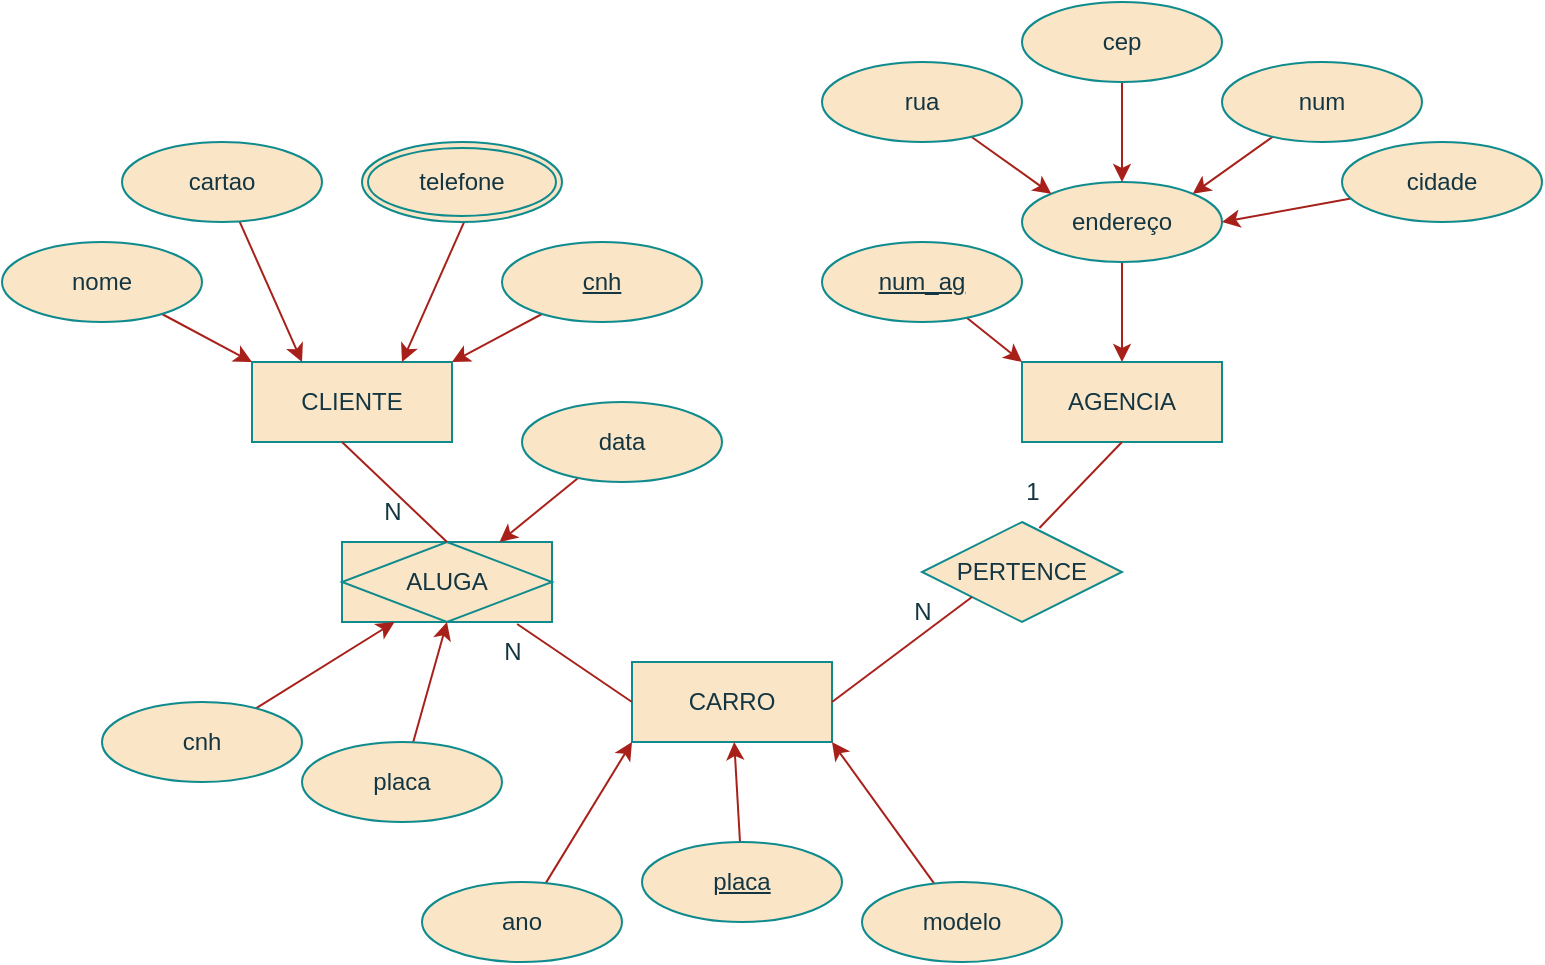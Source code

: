 <mxfile version="22.1.0" type="device">
  <diagram name="Página-1" id="R1tW4xnkmmYv7JkuXug6">
    <mxGraphModel dx="1434" dy="774" grid="1" gridSize="10" guides="1" tooltips="1" connect="1" arrows="1" fold="1" page="1" pageScale="1" pageWidth="1169" pageHeight="827" math="0" shadow="0">
      <root>
        <mxCell id="0" />
        <mxCell id="1" parent="0" />
        <mxCell id="L9QGzmagOvYEM6VZhwHZ-1" value="AGENCIA" style="whiteSpace=wrap;html=1;align=center;rounded=0;labelBackgroundColor=none;fillColor=#FAE5C7;strokeColor=#0F8B8D;fontColor=#143642;" parent="1" vertex="1">
          <mxGeometry x="770" y="300" width="100" height="40" as="geometry" />
        </mxCell>
        <mxCell id="L9QGzmagOvYEM6VZhwHZ-2" value="CLIENTE" style="whiteSpace=wrap;html=1;align=center;rounded=0;labelBackgroundColor=none;fillColor=#FAE5C7;strokeColor=#0F8B8D;fontColor=#143642;" parent="1" vertex="1">
          <mxGeometry x="385" y="300" width="100" height="40" as="geometry" />
        </mxCell>
        <mxCell id="L9QGzmagOvYEM6VZhwHZ-3" value="CARRO" style="whiteSpace=wrap;html=1;align=center;rounded=0;labelBackgroundColor=none;fillColor=#FAE5C7;strokeColor=#0F8B8D;fontColor=#143642;" parent="1" vertex="1">
          <mxGeometry x="575" y="450" width="100" height="40" as="geometry" />
        </mxCell>
        <mxCell id="L9QGzmagOvYEM6VZhwHZ-14" style="edgeStyle=none;rounded=0;orthogonalLoop=1;jettySize=auto;html=1;entryX=0;entryY=0;entryDx=0;entryDy=0;strokeColor=#A8201A;fontColor=default;labelBackgroundColor=none;" parent="1" source="L9QGzmagOvYEM6VZhwHZ-7" target="L9QGzmagOvYEM6VZhwHZ-2" edge="1">
          <mxGeometry relative="1" as="geometry" />
        </mxCell>
        <mxCell id="L9QGzmagOvYEM6VZhwHZ-7" value="nome" style="ellipse;whiteSpace=wrap;html=1;align=center;strokeColor=#0F8B8D;fontColor=#143642;fillColor=#FAE5C7;labelBackgroundColor=none;" parent="1" vertex="1">
          <mxGeometry x="260" y="240" width="100" height="40" as="geometry" />
        </mxCell>
        <mxCell id="L9QGzmagOvYEM6VZhwHZ-13" style="edgeStyle=none;rounded=0;orthogonalLoop=1;jettySize=auto;html=1;entryX=0.25;entryY=0;entryDx=0;entryDy=0;strokeColor=#A8201A;fontColor=default;labelBackgroundColor=none;" parent="1" source="L9QGzmagOvYEM6VZhwHZ-8" target="L9QGzmagOvYEM6VZhwHZ-2" edge="1">
          <mxGeometry relative="1" as="geometry" />
        </mxCell>
        <mxCell id="L9QGzmagOvYEM6VZhwHZ-8" value="cartao" style="ellipse;whiteSpace=wrap;html=1;align=center;strokeColor=#0F8B8D;fontColor=#143642;fillColor=#FAE5C7;labelBackgroundColor=none;" parent="1" vertex="1">
          <mxGeometry x="320" y="190" width="100" height="40" as="geometry" />
        </mxCell>
        <mxCell id="L9QGzmagOvYEM6VZhwHZ-12" style="edgeStyle=none;rounded=0;orthogonalLoop=1;jettySize=auto;html=1;entryX=0.75;entryY=0;entryDx=0;entryDy=0;strokeColor=#A8201A;fontColor=default;labelBackgroundColor=none;" parent="1" target="L9QGzmagOvYEM6VZhwHZ-2" edge="1">
          <mxGeometry relative="1" as="geometry">
            <mxPoint x="491.198" y="229.688" as="sourcePoint" />
          </mxGeometry>
        </mxCell>
        <mxCell id="L9QGzmagOvYEM6VZhwHZ-11" style="edgeStyle=none;rounded=0;orthogonalLoop=1;jettySize=auto;html=1;entryX=1;entryY=0;entryDx=0;entryDy=0;strokeColor=#A8201A;fontColor=default;labelBackgroundColor=none;" parent="1" source="L9QGzmagOvYEM6VZhwHZ-10" target="L9QGzmagOvYEM6VZhwHZ-2" edge="1">
          <mxGeometry relative="1" as="geometry" />
        </mxCell>
        <mxCell id="L9QGzmagOvYEM6VZhwHZ-10" value="cnh" style="ellipse;whiteSpace=wrap;html=1;align=center;strokeColor=#0F8B8D;fontColor=#143642;fillColor=#FAE5C7;labelBackgroundColor=none;fontStyle=4" parent="1" vertex="1">
          <mxGeometry x="510" y="240" width="100" height="40" as="geometry" />
        </mxCell>
        <mxCell id="L9QGzmagOvYEM6VZhwHZ-16" value="telefone" style="ellipse;shape=doubleEllipse;margin=3;whiteSpace=wrap;html=1;align=center;strokeColor=#0F8B8D;fontColor=#143642;fillColor=#FAE5C7;labelBackgroundColor=none;" parent="1" vertex="1">
          <mxGeometry x="440" y="190" width="100" height="40" as="geometry" />
        </mxCell>
        <mxCell id="umxemHGQQlAhCzVFLjKw-1" value="" style="edgeStyle=none;rounded=0;orthogonalLoop=1;jettySize=auto;html=1;labelBackgroundColor=none;strokeColor=#A8201A;fontColor=default;" parent="1" source="L9QGzmagOvYEM6VZhwHZ-17" target="L9QGzmagOvYEM6VZhwHZ-3" edge="1">
          <mxGeometry relative="1" as="geometry" />
        </mxCell>
        <mxCell id="L9QGzmagOvYEM6VZhwHZ-17" value="placa" style="ellipse;whiteSpace=wrap;html=1;align=center;strokeColor=#0F8B8D;fontColor=#143642;fillColor=#FAE5C7;labelBackgroundColor=none;fontStyle=4" parent="1" vertex="1">
          <mxGeometry x="580" y="540" width="100" height="40" as="geometry" />
        </mxCell>
        <mxCell id="umxemHGQQlAhCzVFLjKw-2" style="edgeStyle=none;rounded=0;orthogonalLoop=1;jettySize=auto;html=1;entryX=1;entryY=1;entryDx=0;entryDy=0;labelBackgroundColor=none;strokeColor=#A8201A;fontColor=default;" parent="1" source="L9QGzmagOvYEM6VZhwHZ-18" target="L9QGzmagOvYEM6VZhwHZ-3" edge="1">
          <mxGeometry relative="1" as="geometry" />
        </mxCell>
        <mxCell id="L9QGzmagOvYEM6VZhwHZ-18" value="modelo" style="ellipse;whiteSpace=wrap;html=1;align=center;strokeColor=#0F8B8D;fontColor=#143642;fillColor=#FAE5C7;labelBackgroundColor=none;" parent="1" vertex="1">
          <mxGeometry x="690" y="560" width="100" height="40" as="geometry" />
        </mxCell>
        <mxCell id="umxemHGQQlAhCzVFLjKw-3" style="edgeStyle=none;rounded=0;orthogonalLoop=1;jettySize=auto;html=1;entryX=0;entryY=1;entryDx=0;entryDy=0;labelBackgroundColor=none;strokeColor=#A8201A;fontColor=default;" parent="1" source="L9QGzmagOvYEM6VZhwHZ-19" target="L9QGzmagOvYEM6VZhwHZ-3" edge="1">
          <mxGeometry relative="1" as="geometry" />
        </mxCell>
        <mxCell id="L9QGzmagOvYEM6VZhwHZ-19" value="ano" style="ellipse;whiteSpace=wrap;html=1;align=center;strokeColor=#0F8B8D;fontColor=#143642;fillColor=#FAE5C7;labelBackgroundColor=none;" parent="1" vertex="1">
          <mxGeometry x="470" y="560" width="100" height="40" as="geometry" />
        </mxCell>
        <mxCell id="L9QGzmagOvYEM6VZhwHZ-30" style="edgeStyle=none;rounded=0;orthogonalLoop=1;jettySize=auto;html=1;entryX=0;entryY=0;entryDx=0;entryDy=0;strokeColor=#A8201A;labelBackgroundColor=none;fontColor=default;" parent="1" source="L9QGzmagOvYEM6VZhwHZ-24" target="L9QGzmagOvYEM6VZhwHZ-1" edge="1">
          <mxGeometry relative="1" as="geometry" />
        </mxCell>
        <mxCell id="L9QGzmagOvYEM6VZhwHZ-24" value="num_ag" style="ellipse;whiteSpace=wrap;html=1;align=center;fontStyle=4;strokeColor=#0F8B8D;fontColor=#143642;fillColor=#FAE5C7;labelBackgroundColor=none;" parent="1" vertex="1">
          <mxGeometry x="670" y="240" width="100" height="40" as="geometry" />
        </mxCell>
        <mxCell id="L9QGzmagOvYEM6VZhwHZ-29" style="edgeStyle=none;rounded=0;orthogonalLoop=1;jettySize=auto;html=1;entryX=0.5;entryY=0;entryDx=0;entryDy=0;strokeColor=#A8201A;labelBackgroundColor=none;fontColor=default;" parent="1" source="L9QGzmagOvYEM6VZhwHZ-25" target="L9QGzmagOvYEM6VZhwHZ-1" edge="1">
          <mxGeometry relative="1" as="geometry" />
        </mxCell>
        <mxCell id="L9QGzmagOvYEM6VZhwHZ-25" value="endereço" style="ellipse;whiteSpace=wrap;html=1;align=center;strokeColor=#0F8B8D;fontColor=#143642;fillColor=#FAE5C7;labelBackgroundColor=none;" parent="1" vertex="1">
          <mxGeometry x="770" y="210" width="100" height="40" as="geometry" />
        </mxCell>
        <mxCell id="L9QGzmagOvYEM6VZhwHZ-38" style="edgeStyle=none;rounded=0;orthogonalLoop=1;jettySize=auto;html=1;entryX=1;entryY=0;entryDx=0;entryDy=0;strokeColor=#A8201A;labelBackgroundColor=none;fontColor=default;" parent="1" source="L9QGzmagOvYEM6VZhwHZ-31" target="L9QGzmagOvYEM6VZhwHZ-25" edge="1">
          <mxGeometry relative="1" as="geometry" />
        </mxCell>
        <mxCell id="L9QGzmagOvYEM6VZhwHZ-31" value="num" style="ellipse;whiteSpace=wrap;html=1;align=center;strokeColor=#0F8B8D;fontColor=#143642;fillColor=#FAE5C7;labelBackgroundColor=none;" parent="1" vertex="1">
          <mxGeometry x="870" y="150" width="100" height="40" as="geometry" />
        </mxCell>
        <mxCell id="L9QGzmagOvYEM6VZhwHZ-35" style="edgeStyle=none;rounded=0;orthogonalLoop=1;jettySize=auto;html=1;entryX=0;entryY=0;entryDx=0;entryDy=0;strokeColor=#A8201A;labelBackgroundColor=none;fontColor=default;" parent="1" source="L9QGzmagOvYEM6VZhwHZ-32" target="L9QGzmagOvYEM6VZhwHZ-25" edge="1">
          <mxGeometry relative="1" as="geometry" />
        </mxCell>
        <mxCell id="L9QGzmagOvYEM6VZhwHZ-32" value="rua" style="ellipse;whiteSpace=wrap;html=1;align=center;strokeColor=#0F8B8D;fontColor=#143642;fillColor=#FAE5C7;labelBackgroundColor=none;" parent="1" vertex="1">
          <mxGeometry x="670" y="150" width="100" height="40" as="geometry" />
        </mxCell>
        <mxCell id="L9QGzmagOvYEM6VZhwHZ-36" style="edgeStyle=none;rounded=0;orthogonalLoop=1;jettySize=auto;html=1;entryX=0.5;entryY=0;entryDx=0;entryDy=0;strokeColor=#A8201A;labelBackgroundColor=none;fontColor=default;" parent="1" source="L9QGzmagOvYEM6VZhwHZ-33" target="L9QGzmagOvYEM6VZhwHZ-25" edge="1">
          <mxGeometry relative="1" as="geometry" />
        </mxCell>
        <mxCell id="L9QGzmagOvYEM6VZhwHZ-33" value="cep" style="ellipse;whiteSpace=wrap;html=1;align=center;strokeColor=#0F8B8D;fontColor=#143642;fillColor=#FAE5C7;labelBackgroundColor=none;" parent="1" vertex="1">
          <mxGeometry x="770" y="120" width="100" height="40" as="geometry" />
        </mxCell>
        <mxCell id="umxemHGQQlAhCzVFLjKw-6" value="ALUGA" style="shape=associativeEntity;whiteSpace=wrap;html=1;align=center;labelBackgroundColor=none;fillColor=#FAE5C7;strokeColor=#0F8B8D;fontColor=#143642;" parent="1" vertex="1">
          <mxGeometry x="430" y="390" width="105" height="40" as="geometry" />
        </mxCell>
        <mxCell id="umxemHGQQlAhCzVFLjKw-7" value="PERTENCE" style="shape=rhombus;perimeter=rhombusPerimeter;whiteSpace=wrap;html=1;align=center;labelBackgroundColor=none;fillColor=#FAE5C7;strokeColor=#0F8B8D;fontColor=#143642;" parent="1" vertex="1">
          <mxGeometry x="720" y="380" width="100" height="50" as="geometry" />
        </mxCell>
        <mxCell id="umxemHGQQlAhCzVFLjKw-12" value="" style="endArrow=none;html=1;rounded=0;entryX=0.5;entryY=0;entryDx=0;entryDy=0;exitX=0.5;exitY=1;exitDx=0;exitDy=0;labelBackgroundColor=none;strokeColor=#A8201A;fontColor=default;" parent="1" target="umxemHGQQlAhCzVFLjKw-6" edge="1">
          <mxGeometry relative="1" as="geometry">
            <mxPoint x="430" y="340" as="sourcePoint" />
            <mxPoint x="478" y="390" as="targetPoint" />
          </mxGeometry>
        </mxCell>
        <mxCell id="umxemHGQQlAhCzVFLjKw-13" value="" style="endArrow=none;html=1;rounded=0;entryX=0;entryY=0.5;entryDx=0;entryDy=0;exitX=0.834;exitY=1.025;exitDx=0;exitDy=0;exitPerimeter=0;labelBackgroundColor=none;strokeColor=#A8201A;fontColor=default;" parent="1" source="umxemHGQQlAhCzVFLjKw-6" target="L9QGzmagOvYEM6VZhwHZ-3" edge="1">
          <mxGeometry relative="1" as="geometry">
            <mxPoint x="510" y="430" as="sourcePoint" />
            <mxPoint x="558" y="480" as="targetPoint" />
          </mxGeometry>
        </mxCell>
        <mxCell id="umxemHGQQlAhCzVFLjKw-14" value="" style="endArrow=none;html=1;rounded=0;entryX=0.587;entryY=0.06;entryDx=0;entryDy=0;exitX=0.5;exitY=1;exitDx=0;exitDy=0;entryPerimeter=0;labelBackgroundColor=none;strokeColor=#A8201A;fontColor=default;" parent="1" target="umxemHGQQlAhCzVFLjKw-7" edge="1">
          <mxGeometry relative="1" as="geometry">
            <mxPoint x="820" y="340" as="sourcePoint" />
            <mxPoint x="868" y="390" as="targetPoint" />
          </mxGeometry>
        </mxCell>
        <mxCell id="umxemHGQQlAhCzVFLjKw-15" value="" style="endArrow=none;html=1;rounded=0;entryX=0;entryY=1;entryDx=0;entryDy=0;exitX=0.5;exitY=1;exitDx=0;exitDy=0;labelBackgroundColor=none;strokeColor=#A8201A;fontColor=default;" parent="1" target="umxemHGQQlAhCzVFLjKw-7" edge="1">
          <mxGeometry relative="1" as="geometry">
            <mxPoint x="675" y="470" as="sourcePoint" />
            <mxPoint x="723" y="520" as="targetPoint" />
          </mxGeometry>
        </mxCell>
        <mxCell id="umxemHGQQlAhCzVFLjKw-16" value="N" style="text;html=1;align=center;verticalAlign=middle;resizable=0;points=[];autosize=1;strokeColor=none;fillColor=none;labelBackgroundColor=none;fontColor=#143642;" parent="1" vertex="1">
          <mxGeometry x="440" y="360" width="30" height="30" as="geometry" />
        </mxCell>
        <mxCell id="umxemHGQQlAhCzVFLjKw-17" value="N" style="text;html=1;align=center;verticalAlign=middle;resizable=0;points=[];autosize=1;strokeColor=none;fillColor=none;labelBackgroundColor=none;fontColor=#143642;" parent="1" vertex="1">
          <mxGeometry x="500" y="430" width="30" height="30" as="geometry" />
        </mxCell>
        <mxCell id="umxemHGQQlAhCzVFLjKw-18" value="N" style="text;html=1;align=center;verticalAlign=middle;resizable=0;points=[];autosize=1;strokeColor=none;fillColor=none;labelBackgroundColor=none;fontColor=#143642;" parent="1" vertex="1">
          <mxGeometry x="705" y="410" width="30" height="30" as="geometry" />
        </mxCell>
        <mxCell id="umxemHGQQlAhCzVFLjKw-19" value="1" style="text;html=1;align=center;verticalAlign=middle;resizable=0;points=[];autosize=1;strokeColor=none;fillColor=none;labelBackgroundColor=none;fontColor=#143642;" parent="1" vertex="1">
          <mxGeometry x="760" y="350" width="30" height="30" as="geometry" />
        </mxCell>
        <mxCell id="LoRNJNH4bWr2jfJ4ueDi-3" style="edgeStyle=none;rounded=0;orthogonalLoop=1;jettySize=auto;html=1;entryX=0.25;entryY=1;entryDx=0;entryDy=0;labelBackgroundColor=none;strokeColor=#A8201A;fontColor=default;" parent="1" source="LoRNJNH4bWr2jfJ4ueDi-1" target="umxemHGQQlAhCzVFLjKw-6" edge="1">
          <mxGeometry relative="1" as="geometry" />
        </mxCell>
        <mxCell id="LoRNJNH4bWr2jfJ4ueDi-1" value="cnh" style="ellipse;whiteSpace=wrap;html=1;align=center;strokeColor=#0F8B8D;fontColor=#143642;fillColor=#FAE5C7;labelBackgroundColor=none;fontStyle=0" parent="1" vertex="1">
          <mxGeometry x="310" y="470" width="100" height="40" as="geometry" />
        </mxCell>
        <mxCell id="LoRNJNH4bWr2jfJ4ueDi-5" style="edgeStyle=none;rounded=0;orthogonalLoop=1;jettySize=auto;html=1;entryX=0.5;entryY=1;entryDx=0;entryDy=0;labelBackgroundColor=none;strokeColor=#A8201A;fontColor=default;" parent="1" source="LoRNJNH4bWr2jfJ4ueDi-4" target="umxemHGQQlAhCzVFLjKw-6" edge="1">
          <mxGeometry relative="1" as="geometry" />
        </mxCell>
        <mxCell id="LoRNJNH4bWr2jfJ4ueDi-4" value="placa" style="ellipse;whiteSpace=wrap;html=1;align=center;strokeColor=#0F8B8D;fontColor=#143642;fillColor=#FAE5C7;labelBackgroundColor=none;fontStyle=0" parent="1" vertex="1">
          <mxGeometry x="410" y="490" width="100" height="40" as="geometry" />
        </mxCell>
        <mxCell id="LoRNJNH4bWr2jfJ4ueDi-7" style="edgeStyle=none;rounded=0;orthogonalLoop=1;jettySize=auto;html=1;entryX=0.75;entryY=0;entryDx=0;entryDy=0;labelBackgroundColor=none;strokeColor=#A8201A;fontColor=default;" parent="1" source="LoRNJNH4bWr2jfJ4ueDi-6" target="umxemHGQQlAhCzVFLjKw-6" edge="1">
          <mxGeometry relative="1" as="geometry" />
        </mxCell>
        <mxCell id="LoRNJNH4bWr2jfJ4ueDi-6" value="data" style="ellipse;whiteSpace=wrap;html=1;align=center;strokeColor=#0F8B8D;fontColor=#143642;fillColor=#FAE5C7;labelBackgroundColor=none;fontStyle=0" parent="1" vertex="1">
          <mxGeometry x="520" y="320" width="100" height="40" as="geometry" />
        </mxCell>
        <mxCell id="LoRNJNH4bWr2jfJ4ueDi-11" style="edgeStyle=none;rounded=0;orthogonalLoop=1;jettySize=auto;html=1;entryX=1;entryY=0.5;entryDx=0;entryDy=0;strokeColor=#A8201A;fontColor=#143642;fillColor=#FAE5C7;" parent="1" source="LoRNJNH4bWr2jfJ4ueDi-8" target="L9QGzmagOvYEM6VZhwHZ-25" edge="1">
          <mxGeometry relative="1" as="geometry" />
        </mxCell>
        <mxCell id="LoRNJNH4bWr2jfJ4ueDi-8" value="cidade" style="ellipse;whiteSpace=wrap;html=1;align=center;strokeColor=#0F8B8D;fontColor=#143642;fillColor=#FAE5C7;labelBackgroundColor=none;" parent="1" vertex="1">
          <mxGeometry x="930" y="190" width="100" height="40" as="geometry" />
        </mxCell>
      </root>
    </mxGraphModel>
  </diagram>
</mxfile>
